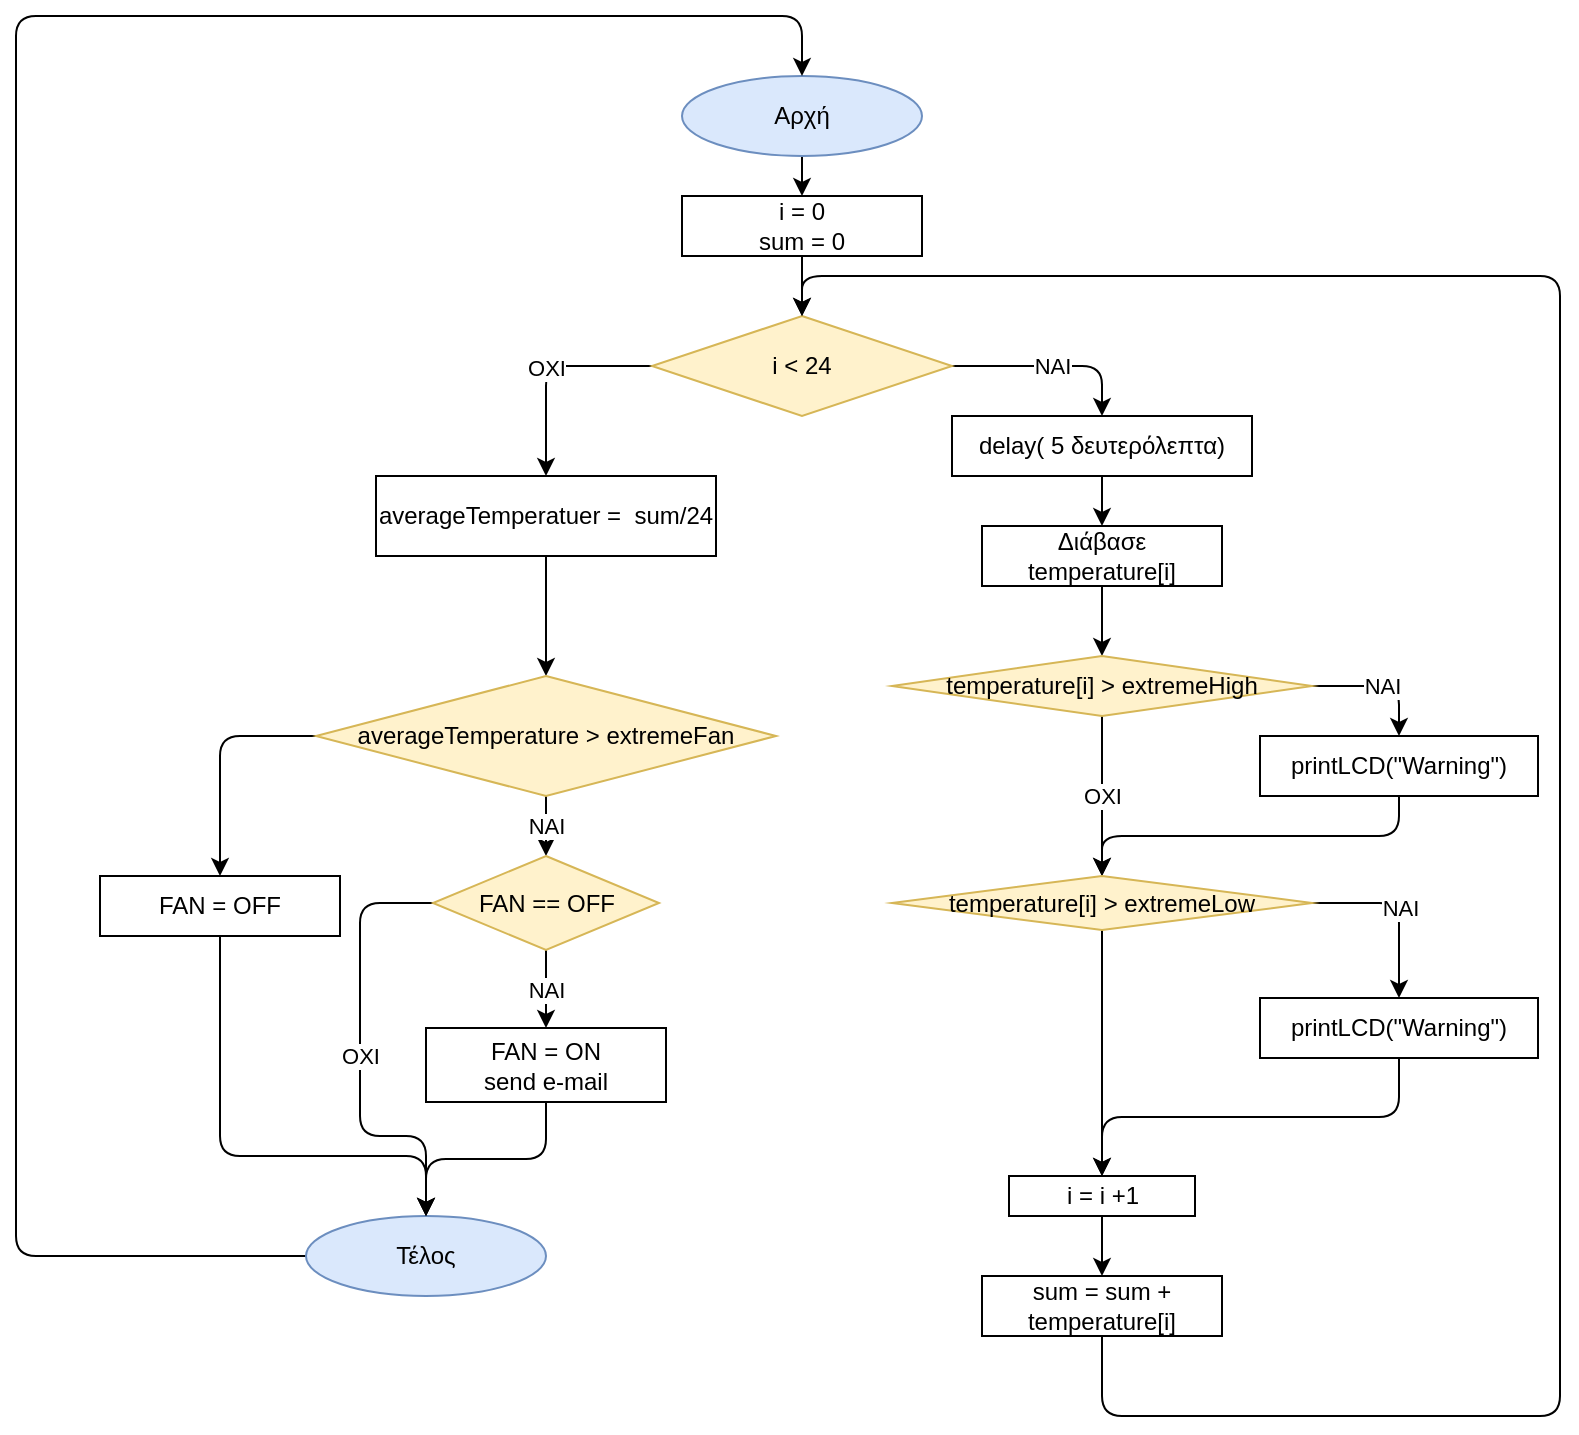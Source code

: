 <mxfile version="10.6.7" type="device"><diagram id="j55bcr7kMSCxv4xWojTk" name="Page-1"><mxGraphModel dx="1394" dy="715" grid="1" gridSize="10" guides="1" tooltips="1" connect="1" arrows="1" fold="1" page="1" pageScale="1" pageWidth="827" pageHeight="1169" math="0" shadow="0"><root><mxCell id="0"/><mxCell id="1" parent="0"/><mxCell id="h5fh5HbhIhmn6cWdx9In-2" value="i = 0&lt;br&gt;sum = 0&lt;br&gt;" style="rounded=0;whiteSpace=wrap;html=1;" parent="1" vertex="1"><mxGeometry x="351" y="110" width="120" height="30" as="geometry"/></mxCell><mxCell id="h5fh5HbhIhmn6cWdx9In-3" value="NAI" style="edgeStyle=orthogonalEdgeStyle;rounded=1;orthogonalLoop=1;jettySize=auto;html=1;exitX=1;exitY=0.5;exitDx=0;exitDy=0;entryX=0.5;entryY=0;entryDx=0;entryDy=0;" parent="1" source="h5fh5HbhIhmn6cWdx9In-5" target="h5fh5HbhIhmn6cWdx9In-7" edge="1"><mxGeometry relative="1" as="geometry"/></mxCell><mxCell id="h5fh5HbhIhmn6cWdx9In-4" value="OXI" style="edgeStyle=orthogonalEdgeStyle;rounded=1;orthogonalLoop=1;jettySize=auto;html=1;exitX=0;exitY=0.5;exitDx=0;exitDy=0;entryX=0.5;entryY=0;entryDx=0;entryDy=0;" parent="1" source="h5fh5HbhIhmn6cWdx9In-5" target="h5fh5HbhIhmn6cWdx9In-16" edge="1"><mxGeometry relative="1" as="geometry"/></mxCell><mxCell id="h5fh5HbhIhmn6cWdx9In-5" value="i &amp;lt; 24" style="rhombus;whiteSpace=wrap;html=1;fillColor=#fff2cc;strokeColor=#d6b656;" parent="1" vertex="1"><mxGeometry x="336" y="170" width="150" height="50" as="geometry"/></mxCell><mxCell id="h5fh5HbhIhmn6cWdx9In-6" value="" style="endArrow=classic;html=1;exitX=0.5;exitY=1;exitDx=0;exitDy=0;entryX=0.5;entryY=0;entryDx=0;entryDy=0;" parent="1" source="h5fh5HbhIhmn6cWdx9In-2" target="h5fh5HbhIhmn6cWdx9In-5" edge="1"><mxGeometry width="50" height="50" relative="1" as="geometry"><mxPoint x="343" y="330" as="sourcePoint"/><mxPoint x="393" y="280" as="targetPoint"/></mxGeometry></mxCell><mxCell id="h5fh5HbhIhmn6cWdx9In-7" value="delay( 5 δευτερόλεπτα)" style="rounded=0;whiteSpace=wrap;html=1;" parent="1" vertex="1"><mxGeometry x="486" y="220" width="150" height="30" as="geometry"/></mxCell><mxCell id="h5fh5HbhIhmn6cWdx9In-8" style="edgeStyle=orthogonalEdgeStyle;rounded=0;orthogonalLoop=1;jettySize=auto;html=1;exitX=0.5;exitY=1;exitDx=0;exitDy=0;entryX=0.5;entryY=0;entryDx=0;entryDy=0;" parent="1" source="h5fh5HbhIhmn6cWdx9In-9" target="h5fh5HbhIhmn6cWdx9In-28" edge="1"><mxGeometry relative="1" as="geometry"/></mxCell><mxCell id="h5fh5HbhIhmn6cWdx9In-9" value="Διάβασε temperature[i]" style="rounded=0;whiteSpace=wrap;html=1;" parent="1" vertex="1"><mxGeometry x="501" y="275" width="120" height="30" as="geometry"/></mxCell><mxCell id="h5fh5HbhIhmn6cWdx9In-10" value="" style="endArrow=classic;html=1;exitX=0.5;exitY=1;exitDx=0;exitDy=0;entryX=0.5;entryY=0;entryDx=0;entryDy=0;" parent="1" source="h5fh5HbhIhmn6cWdx9In-7" target="h5fh5HbhIhmn6cWdx9In-9" edge="1"><mxGeometry width="50" height="50" relative="1" as="geometry"><mxPoint x="561" y="310" as="sourcePoint"/><mxPoint x="578" y="310" as="targetPoint"/></mxGeometry></mxCell><mxCell id="h5fh5HbhIhmn6cWdx9In-11" style="edgeStyle=orthogonalEdgeStyle;rounded=0;orthogonalLoop=1;jettySize=auto;html=1;exitX=0.5;exitY=1;exitDx=0;exitDy=0;" parent="1" source="h5fh5HbhIhmn6cWdx9In-9" target="h5fh5HbhIhmn6cWdx9In-9" edge="1"><mxGeometry relative="1" as="geometry"/></mxCell><mxCell id="h5fh5HbhIhmn6cWdx9In-12" style="edgeStyle=orthogonalEdgeStyle;rounded=1;orthogonalLoop=1;jettySize=auto;html=1;exitX=0.5;exitY=1;exitDx=0;exitDy=0;" parent="1" source="h5fh5HbhIhmn6cWdx9In-13" target="h5fh5HbhIhmn6cWdx9In-44" edge="1"><mxGeometry relative="1" as="geometry"/></mxCell><mxCell id="h5fh5HbhIhmn6cWdx9In-13" value="i = i +1" style="rounded=0;whiteSpace=wrap;html=1;" parent="1" vertex="1"><mxGeometry x="514.5" y="600" width="93" height="20" as="geometry"/></mxCell><mxCell id="h5fh5HbhIhmn6cWdx9In-14" style="edgeStyle=orthogonalEdgeStyle;rounded=0;orthogonalLoop=1;jettySize=auto;html=1;exitX=0.5;exitY=1;exitDx=0;exitDy=0;" parent="1" edge="1"><mxGeometry relative="1" as="geometry"><mxPoint x="276" y="350" as="sourcePoint"/><mxPoint x="276" y="350" as="targetPoint"/></mxGeometry></mxCell><mxCell id="h5fh5HbhIhmn6cWdx9In-15" style="edgeStyle=orthogonalEdgeStyle;rounded=1;orthogonalLoop=1;jettySize=auto;html=1;exitX=0.5;exitY=1;exitDx=0;exitDy=0;" parent="1" source="h5fh5HbhIhmn6cWdx9In-16" target="h5fh5HbhIhmn6cWdx9In-19" edge="1"><mxGeometry relative="1" as="geometry"/></mxCell><mxCell id="h5fh5HbhIhmn6cWdx9In-16" value="averageTemperatuer =&amp;nbsp; sum/24" style="rounded=0;whiteSpace=wrap;html=1;" parent="1" vertex="1"><mxGeometry x="198" y="250" width="170" height="40" as="geometry"/></mxCell><mxCell id="h5fh5HbhIhmn6cWdx9In-46" value="ΝΑΙ" style="edgeStyle=orthogonalEdgeStyle;rounded=1;orthogonalLoop=1;jettySize=auto;html=1;exitX=0.5;exitY=1;exitDx=0;exitDy=0;" parent="1" source="h5fh5HbhIhmn6cWdx9In-19" target="h5fh5HbhIhmn6cWdx9In-45" edge="1"><mxGeometry relative="1" as="geometry"/></mxCell><mxCell id="h5fh5HbhIhmn6cWdx9In-53" style="edgeStyle=orthogonalEdgeStyle;rounded=1;orthogonalLoop=1;jettySize=auto;html=1;exitX=0;exitY=0.5;exitDx=0;exitDy=0;" parent="1" source="h5fh5HbhIhmn6cWdx9In-19" target="h5fh5HbhIhmn6cWdx9In-52" edge="1"><mxGeometry relative="1" as="geometry"/></mxCell><mxCell id="h5fh5HbhIhmn6cWdx9In-19" value="averageTemperature &amp;gt; extremeFan" style="rhombus;whiteSpace=wrap;html=1;fillColor=#fff2cc;strokeColor=#d6b656;" parent="1" vertex="1"><mxGeometry x="168" y="350" width="230" height="60" as="geometry"/></mxCell><mxCell id="h5fh5HbhIhmn6cWdx9In-24" style="edgeStyle=orthogonalEdgeStyle;rounded=1;orthogonalLoop=1;jettySize=auto;html=1;exitX=0.5;exitY=1;exitDx=0;exitDy=0;entryX=0.5;entryY=0;entryDx=0;entryDy=0;" parent="1" source="h5fh5HbhIhmn6cWdx9In-25" target="h5fh5HbhIhmn6cWdx9In-2" edge="1"><mxGeometry relative="1" as="geometry"/></mxCell><mxCell id="h5fh5HbhIhmn6cWdx9In-25" value="Αρχή" style="ellipse;whiteSpace=wrap;html=1;fillColor=#dae8fc;strokeColor=#6c8ebf;" parent="1" vertex="1"><mxGeometry x="351" y="50" width="120" height="40" as="geometry"/></mxCell><mxCell id="h5fh5HbhIhmn6cWdx9In-26" value="NAI" style="edgeStyle=orthogonalEdgeStyle;rounded=1;orthogonalLoop=1;jettySize=auto;html=1;exitX=1;exitY=0.5;exitDx=0;exitDy=0;entryX=0.5;entryY=0;entryDx=0;entryDy=0;" parent="1" source="h5fh5HbhIhmn6cWdx9In-28" target="h5fh5HbhIhmn6cWdx9In-30" edge="1"><mxGeometry relative="1" as="geometry"/></mxCell><mxCell id="h5fh5HbhIhmn6cWdx9In-27" value="OXI" style="edgeStyle=orthogonalEdgeStyle;rounded=0;orthogonalLoop=1;jettySize=auto;html=1;exitX=0.5;exitY=1;exitDx=0;exitDy=0;entryX=0.5;entryY=0;entryDx=0;entryDy=0;" parent="1" source="h5fh5HbhIhmn6cWdx9In-28" target="h5fh5HbhIhmn6cWdx9In-40" edge="1"><mxGeometry relative="1" as="geometry"/></mxCell><mxCell id="h5fh5HbhIhmn6cWdx9In-28" value="temperature[i] &amp;gt; extremeHigh&lt;br&gt;" style="rhombus;whiteSpace=wrap;html=1;fillColor=#fff2cc;strokeColor=#d6b656;" parent="1" vertex="1"><mxGeometry x="456" y="340" width="210" height="30" as="geometry"/></mxCell><mxCell id="hZo4YlgxlbzL36V3TxEl-1" style="edgeStyle=orthogonalEdgeStyle;rounded=1;orthogonalLoop=1;jettySize=auto;html=1;exitX=0.5;exitY=1;exitDx=0;exitDy=0;" edge="1" parent="1" source="h5fh5HbhIhmn6cWdx9In-30" target="h5fh5HbhIhmn6cWdx9In-40"><mxGeometry relative="1" as="geometry"/></mxCell><mxCell id="h5fh5HbhIhmn6cWdx9In-30" value="printLCD(&quot;Warning&quot;)" style="rounded=0;whiteSpace=wrap;html=1;" parent="1" vertex="1"><mxGeometry x="640" y="380" width="139" height="30" as="geometry"/></mxCell><mxCell id="hZo4YlgxlbzL36V3TxEl-2" style="edgeStyle=orthogonalEdgeStyle;rounded=1;orthogonalLoop=1;jettySize=auto;html=1;exitX=0.5;exitY=1;exitDx=0;exitDy=0;entryX=0.5;entryY=0;entryDx=0;entryDy=0;" edge="1" parent="1" source="h5fh5HbhIhmn6cWdx9In-32" target="h5fh5HbhIhmn6cWdx9In-13"><mxGeometry relative="1" as="geometry"/></mxCell><mxCell id="h5fh5HbhIhmn6cWdx9In-32" value="printLCD(&quot;Warning&quot;)" style="rounded=0;whiteSpace=wrap;html=1;" parent="1" vertex="1"><mxGeometry x="640" y="511" width="139" height="30" as="geometry"/></mxCell><mxCell id="h5fh5HbhIhmn6cWdx9In-36" style="edgeStyle=orthogonalEdgeStyle;rounded=1;orthogonalLoop=1;jettySize=auto;html=1;exitX=0;exitY=0.5;exitDx=0;exitDy=0;entryX=0.5;entryY=0;entryDx=0;entryDy=0;" parent="1" source="h5fh5HbhIhmn6cWdx9In-37" target="h5fh5HbhIhmn6cWdx9In-25" edge="1"><mxGeometry relative="1" as="geometry"><Array as="points"><mxPoint x="18" y="640"/><mxPoint x="18" y="20"/><mxPoint x="411" y="20"/></Array></mxGeometry></mxCell><mxCell id="h5fh5HbhIhmn6cWdx9In-37" value="Τέλος" style="ellipse;whiteSpace=wrap;html=1;fillColor=#dae8fc;strokeColor=#6c8ebf;" parent="1" vertex="1"><mxGeometry x="163" y="620" width="120" height="40" as="geometry"/></mxCell><mxCell id="h5fh5HbhIhmn6cWdx9In-38" value="NAI" style="edgeStyle=orthogonalEdgeStyle;rounded=1;orthogonalLoop=1;jettySize=auto;html=1;exitX=1;exitY=0.5;exitDx=0;exitDy=0;entryX=0.5;entryY=0;entryDx=0;entryDy=0;" parent="1" source="h5fh5HbhIhmn6cWdx9In-40" target="h5fh5HbhIhmn6cWdx9In-32" edge="1"><mxGeometry relative="1" as="geometry"/></mxCell><mxCell id="hZo4YlgxlbzL36V3TxEl-3" style="edgeStyle=orthogonalEdgeStyle;rounded=1;orthogonalLoop=1;jettySize=auto;html=1;exitX=0.5;exitY=1;exitDx=0;exitDy=0;entryX=0.5;entryY=0;entryDx=0;entryDy=0;" edge="1" parent="1" source="h5fh5HbhIhmn6cWdx9In-40" target="h5fh5HbhIhmn6cWdx9In-13"><mxGeometry relative="1" as="geometry"/></mxCell><mxCell id="h5fh5HbhIhmn6cWdx9In-40" value="temperature[i] &amp;gt; extremeLow&lt;br&gt;" style="rhombus;whiteSpace=wrap;html=1;fillColor=#fff2cc;strokeColor=#d6b656;" parent="1" vertex="1"><mxGeometry x="456" y="450" width="210" height="27" as="geometry"/></mxCell><mxCell id="h5fh5HbhIhmn6cWdx9In-43" style="edgeStyle=orthogonalEdgeStyle;rounded=1;orthogonalLoop=1;jettySize=auto;html=1;exitX=0.5;exitY=1;exitDx=0;exitDy=0;entryX=0.5;entryY=0;entryDx=0;entryDy=0;" parent="1" source="h5fh5HbhIhmn6cWdx9In-44" target="h5fh5HbhIhmn6cWdx9In-5" edge="1"><mxGeometry relative="1" as="geometry"><Array as="points"><mxPoint x="561" y="720"/><mxPoint x="790" y="720"/><mxPoint x="790" y="150"/><mxPoint x="411" y="150"/></Array></mxGeometry></mxCell><mxCell id="h5fh5HbhIhmn6cWdx9In-44" value="sum = sum + temperature[i]" style="rounded=0;whiteSpace=wrap;html=1;" parent="1" vertex="1"><mxGeometry x="501" y="650" width="120" height="30" as="geometry"/></mxCell><mxCell id="h5fh5HbhIhmn6cWdx9In-48" value="ΝΑΙ" style="edgeStyle=orthogonalEdgeStyle;rounded=1;orthogonalLoop=1;jettySize=auto;html=1;exitX=0.5;exitY=1;exitDx=0;exitDy=0;" parent="1" source="h5fh5HbhIhmn6cWdx9In-45" target="h5fh5HbhIhmn6cWdx9In-47" edge="1"><mxGeometry relative="1" as="geometry"/></mxCell><mxCell id="h5fh5HbhIhmn6cWdx9In-49" value="ΟΧΙ" style="edgeStyle=orthogonalEdgeStyle;rounded=1;orthogonalLoop=1;jettySize=auto;html=1;exitX=0;exitY=0.5;exitDx=0;exitDy=0;entryX=0.5;entryY=0;entryDx=0;entryDy=0;" parent="1" source="h5fh5HbhIhmn6cWdx9In-45" target="h5fh5HbhIhmn6cWdx9In-37" edge="1"><mxGeometry relative="1" as="geometry"><Array as="points"><mxPoint x="190" y="464"/><mxPoint x="190" y="580"/><mxPoint x="223" y="580"/></Array></mxGeometry></mxCell><mxCell id="h5fh5HbhIhmn6cWdx9In-45" value="FAN == OFF" style="rhombus;whiteSpace=wrap;html=1;fillColor=#fff2cc;strokeColor=#d6b656;" parent="1" vertex="1"><mxGeometry x="226.5" y="440" width="113" height="47" as="geometry"/></mxCell><mxCell id="h5fh5HbhIhmn6cWdx9In-50" style="edgeStyle=orthogonalEdgeStyle;rounded=1;orthogonalLoop=1;jettySize=auto;html=1;exitX=0.5;exitY=1;exitDx=0;exitDy=0;" parent="1" source="h5fh5HbhIhmn6cWdx9In-47" target="h5fh5HbhIhmn6cWdx9In-37" edge="1"><mxGeometry relative="1" as="geometry"/></mxCell><mxCell id="h5fh5HbhIhmn6cWdx9In-47" value="FAN = ON&lt;br&gt;send e-mail" style="rounded=0;whiteSpace=wrap;html=1;" parent="1" vertex="1"><mxGeometry x="223" y="526" width="120" height="37" as="geometry"/></mxCell><mxCell id="h5fh5HbhIhmn6cWdx9In-54" style="edgeStyle=orthogonalEdgeStyle;rounded=1;orthogonalLoop=1;jettySize=auto;html=1;exitX=0.5;exitY=1;exitDx=0;exitDy=0;" parent="1" source="h5fh5HbhIhmn6cWdx9In-52" target="h5fh5HbhIhmn6cWdx9In-37" edge="1"><mxGeometry relative="1" as="geometry"><Array as="points"><mxPoint x="120" y="590"/><mxPoint x="223" y="590"/></Array></mxGeometry></mxCell><mxCell id="h5fh5HbhIhmn6cWdx9In-52" value="FAN = OFF" style="rounded=0;whiteSpace=wrap;html=1;" parent="1" vertex="1"><mxGeometry x="60" y="450" width="120" height="30" as="geometry"/></mxCell></root></mxGraphModel></diagram></mxfile>